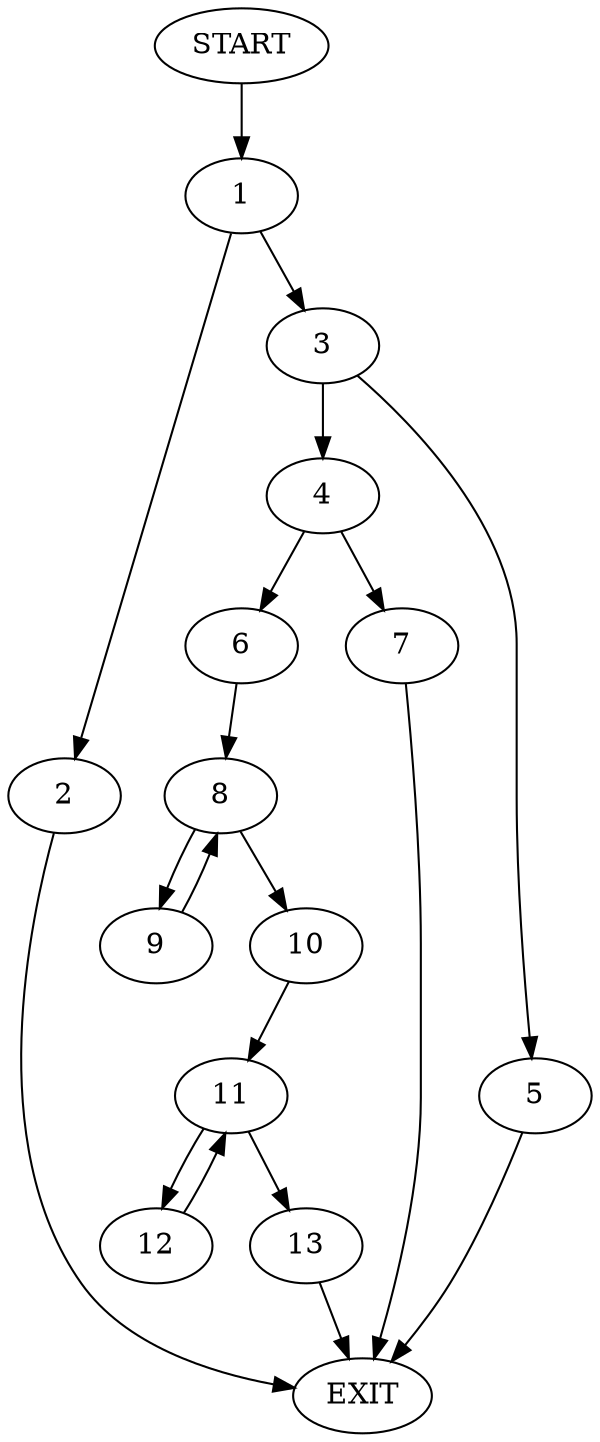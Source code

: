 digraph {
0 [label="START"]
14 [label="EXIT"]
0 -> 1
1 -> 2
1 -> 3
3 -> 4
3 -> 5
2 -> 14
4 -> 6
4 -> 7
5 -> 14
6 -> 8
7 -> 14
8 -> 9
8 -> 10
10 -> 11
9 -> 8
11 -> 12
11 -> 13
12 -> 11
13 -> 14
}
